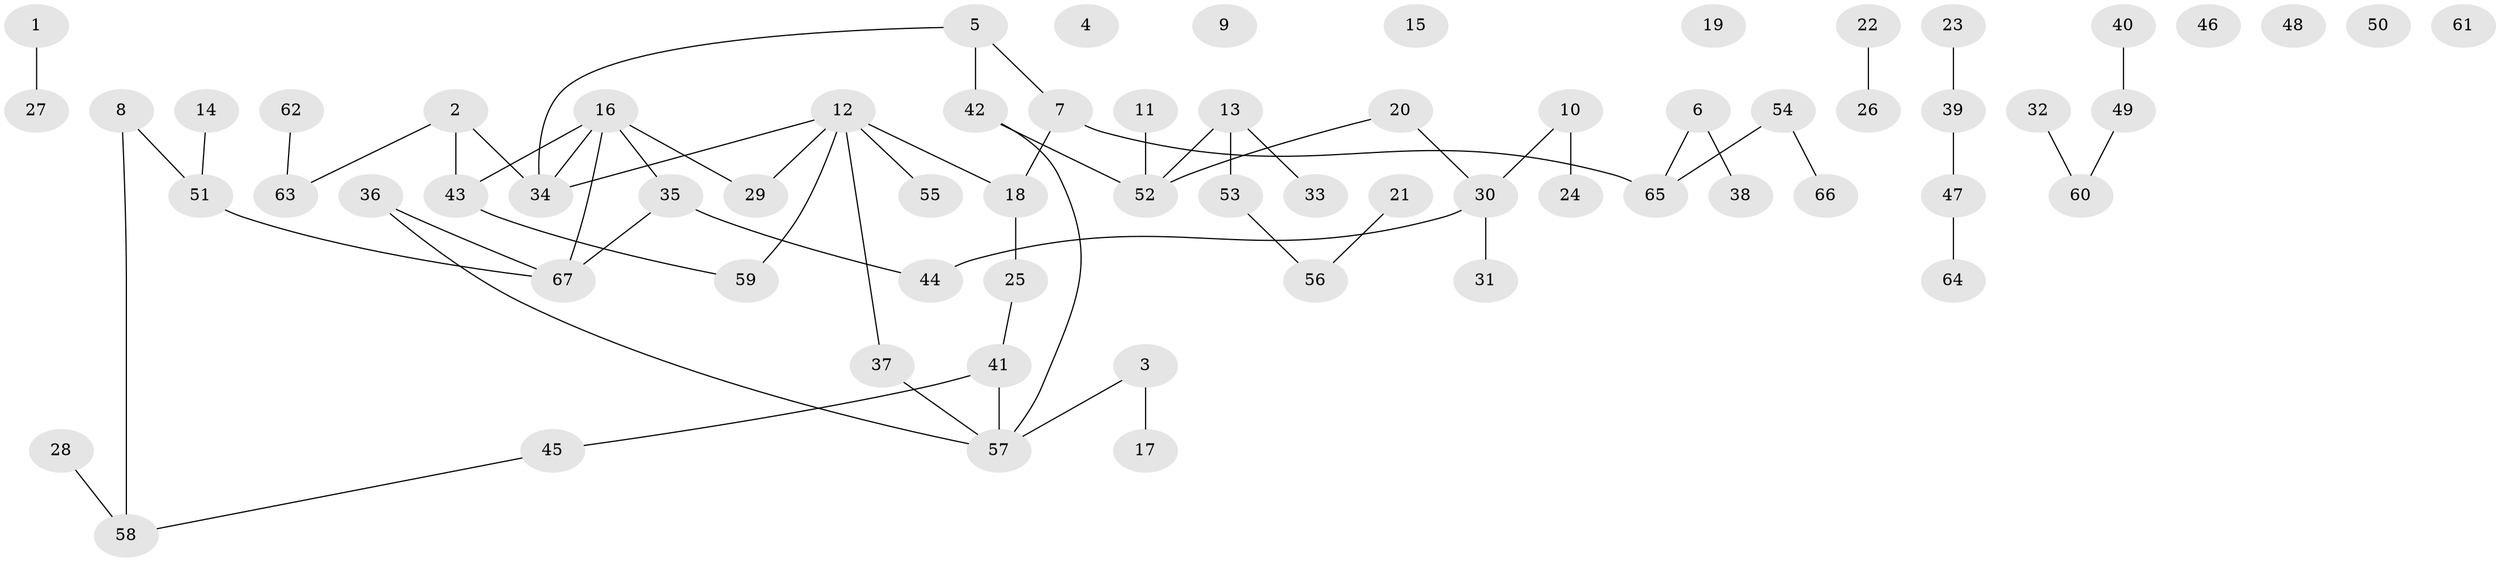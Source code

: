 // Generated by graph-tools (version 1.1) at 2025/00/03/09/25 03:00:45]
// undirected, 67 vertices, 64 edges
graph export_dot {
graph [start="1"]
  node [color=gray90,style=filled];
  1;
  2;
  3;
  4;
  5;
  6;
  7;
  8;
  9;
  10;
  11;
  12;
  13;
  14;
  15;
  16;
  17;
  18;
  19;
  20;
  21;
  22;
  23;
  24;
  25;
  26;
  27;
  28;
  29;
  30;
  31;
  32;
  33;
  34;
  35;
  36;
  37;
  38;
  39;
  40;
  41;
  42;
  43;
  44;
  45;
  46;
  47;
  48;
  49;
  50;
  51;
  52;
  53;
  54;
  55;
  56;
  57;
  58;
  59;
  60;
  61;
  62;
  63;
  64;
  65;
  66;
  67;
  1 -- 27;
  2 -- 34;
  2 -- 43;
  2 -- 63;
  3 -- 17;
  3 -- 57;
  5 -- 7;
  5 -- 34;
  5 -- 42;
  6 -- 38;
  6 -- 65;
  7 -- 18;
  7 -- 65;
  8 -- 51;
  8 -- 58;
  10 -- 24;
  10 -- 30;
  11 -- 52;
  12 -- 18;
  12 -- 29;
  12 -- 34;
  12 -- 37;
  12 -- 55;
  12 -- 59;
  13 -- 33;
  13 -- 52;
  13 -- 53;
  14 -- 51;
  16 -- 29;
  16 -- 34;
  16 -- 35;
  16 -- 43;
  16 -- 67;
  18 -- 25;
  20 -- 30;
  20 -- 52;
  21 -- 56;
  22 -- 26;
  23 -- 39;
  25 -- 41;
  28 -- 58;
  30 -- 31;
  30 -- 44;
  32 -- 60;
  35 -- 44;
  35 -- 67;
  36 -- 57;
  36 -- 67;
  37 -- 57;
  39 -- 47;
  40 -- 49;
  41 -- 45;
  41 -- 57;
  42 -- 52;
  42 -- 57;
  43 -- 59;
  45 -- 58;
  47 -- 64;
  49 -- 60;
  51 -- 67;
  53 -- 56;
  54 -- 65;
  54 -- 66;
  62 -- 63;
}
